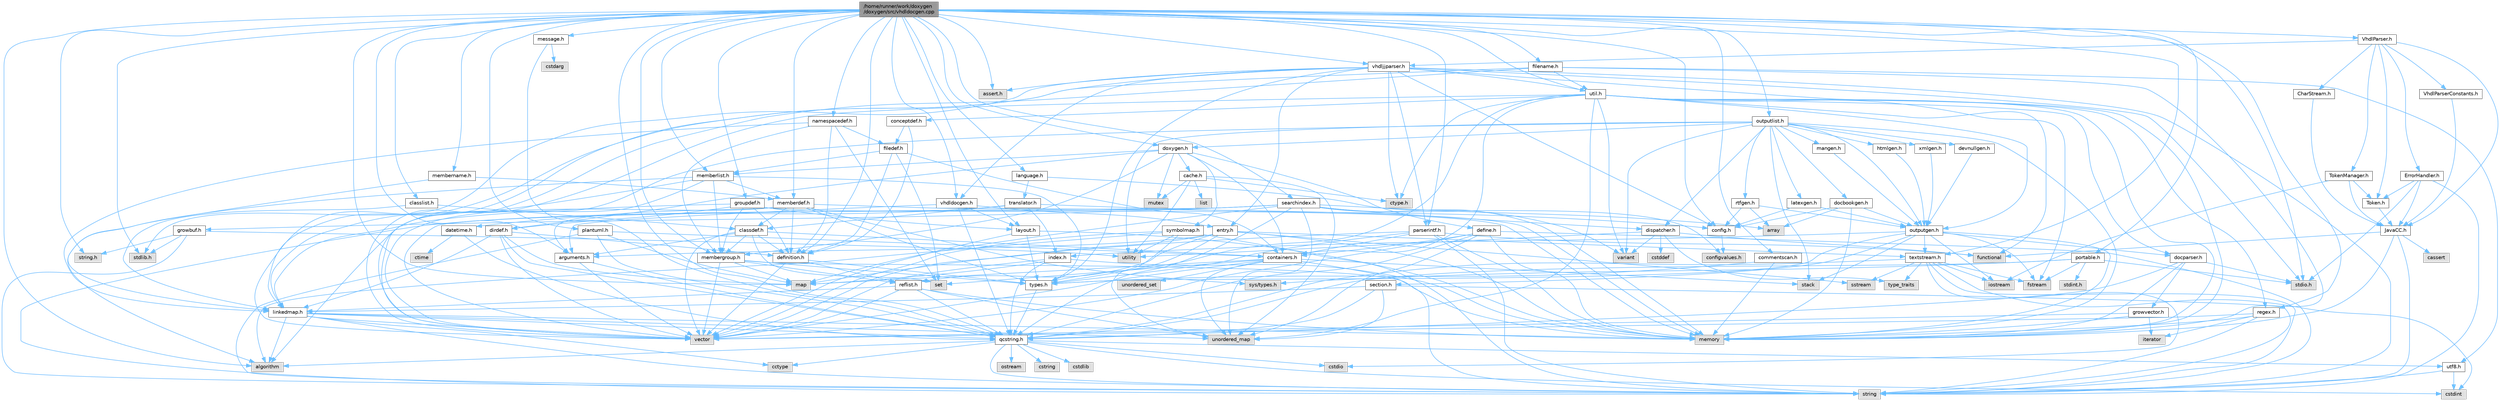 digraph "/home/runner/work/doxygen/doxygen/src/vhdldocgen.cpp"
{
 // INTERACTIVE_SVG=YES
 // LATEX_PDF_SIZE
  bgcolor="transparent";
  edge [fontname=Helvetica,fontsize=10,labelfontname=Helvetica,labelfontsize=10];
  node [fontname=Helvetica,fontsize=10,shape=box,height=0.2,width=0.4];
  Node1 [id="Node000001",label="/home/runner/work/doxygen\l/doxygen/src/vhdldocgen.cpp",height=0.2,width=0.4,color="gray40", fillcolor="grey60", style="filled", fontcolor="black",tooltip=" "];
  Node1 -> Node2 [id="edge1_Node000001_Node000002",color="steelblue1",style="solid",tooltip=" "];
  Node2 [id="Node000002",label="stdio.h",height=0.2,width=0.4,color="grey60", fillcolor="#E0E0E0", style="filled",tooltip=" "];
  Node1 -> Node3 [id="edge2_Node000001_Node000003",color="steelblue1",style="solid",tooltip=" "];
  Node3 [id="Node000003",label="stdlib.h",height=0.2,width=0.4,color="grey60", fillcolor="#E0E0E0", style="filled",tooltip=" "];
  Node1 -> Node4 [id="edge3_Node000001_Node000004",color="steelblue1",style="solid",tooltip=" "];
  Node4 [id="Node000004",label="assert.h",height=0.2,width=0.4,color="grey60", fillcolor="#E0E0E0", style="filled",tooltip=" "];
  Node1 -> Node5 [id="edge4_Node000001_Node000005",color="steelblue1",style="solid",tooltip=" "];
  Node5 [id="Node000005",label="string.h",height=0.2,width=0.4,color="grey60", fillcolor="#E0E0E0", style="filled",tooltip=" "];
  Node1 -> Node6 [id="edge5_Node000001_Node000006",color="steelblue1",style="solid",tooltip=" "];
  Node6 [id="Node000006",label="map",height=0.2,width=0.4,color="grey60", fillcolor="#E0E0E0", style="filled",tooltip=" "];
  Node1 -> Node7 [id="edge6_Node000001_Node000007",color="steelblue1",style="solid",tooltip=" "];
  Node7 [id="Node000007",label="algorithm",height=0.2,width=0.4,color="grey60", fillcolor="#E0E0E0", style="filled",tooltip=" "];
  Node1 -> Node8 [id="edge7_Node000001_Node000008",color="steelblue1",style="solid",tooltip=" "];
  Node8 [id="Node000008",label="qcstring.h",height=0.2,width=0.4,color="grey40", fillcolor="white", style="filled",URL="$d7/d5c/qcstring_8h.html",tooltip=" "];
  Node8 -> Node9 [id="edge8_Node000008_Node000009",color="steelblue1",style="solid",tooltip=" "];
  Node9 [id="Node000009",label="string",height=0.2,width=0.4,color="grey60", fillcolor="#E0E0E0", style="filled",tooltip=" "];
  Node8 -> Node7 [id="edge9_Node000008_Node000007",color="steelblue1",style="solid",tooltip=" "];
  Node8 -> Node10 [id="edge10_Node000008_Node000010",color="steelblue1",style="solid",tooltip=" "];
  Node10 [id="Node000010",label="cctype",height=0.2,width=0.4,color="grey60", fillcolor="#E0E0E0", style="filled",tooltip=" "];
  Node8 -> Node11 [id="edge11_Node000008_Node000011",color="steelblue1",style="solid",tooltip=" "];
  Node11 [id="Node000011",label="cstring",height=0.2,width=0.4,color="grey60", fillcolor="#E0E0E0", style="filled",tooltip=" "];
  Node8 -> Node12 [id="edge12_Node000008_Node000012",color="steelblue1",style="solid",tooltip=" "];
  Node12 [id="Node000012",label="cstdio",height=0.2,width=0.4,color="grey60", fillcolor="#E0E0E0", style="filled",tooltip=" "];
  Node8 -> Node13 [id="edge13_Node000008_Node000013",color="steelblue1",style="solid",tooltip=" "];
  Node13 [id="Node000013",label="cstdlib",height=0.2,width=0.4,color="grey60", fillcolor="#E0E0E0", style="filled",tooltip=" "];
  Node8 -> Node14 [id="edge14_Node000008_Node000014",color="steelblue1",style="solid",tooltip=" "];
  Node14 [id="Node000014",label="cstdint",height=0.2,width=0.4,color="grey60", fillcolor="#E0E0E0", style="filled",tooltip=" "];
  Node8 -> Node15 [id="edge15_Node000008_Node000015",color="steelblue1",style="solid",tooltip=" "];
  Node15 [id="Node000015",label="ostream",height=0.2,width=0.4,color="grey60", fillcolor="#E0E0E0", style="filled",tooltip=" "];
  Node8 -> Node16 [id="edge16_Node000008_Node000016",color="steelblue1",style="solid",tooltip=" "];
  Node16 [id="Node000016",label="utf8.h",height=0.2,width=0.4,color="grey40", fillcolor="white", style="filled",URL="$db/d7c/utf8_8h.html",tooltip="Various UTF8 related helper functions."];
  Node16 -> Node14 [id="edge17_Node000016_Node000014",color="steelblue1",style="solid",tooltip=" "];
  Node16 -> Node9 [id="edge18_Node000016_Node000009",color="steelblue1",style="solid",tooltip=" "];
  Node1 -> Node17 [id="edge19_Node000001_Node000017",color="steelblue1",style="solid",tooltip=" "];
  Node17 [id="Node000017",label="vhdldocgen.h",height=0.2,width=0.4,color="grey40", fillcolor="white", style="filled",URL="$dd/dec/vhdldocgen_8h.html",tooltip=" "];
  Node17 -> Node8 [id="edge20_Node000017_Node000008",color="steelblue1",style="solid",tooltip=" "];
  Node17 -> Node18 [id="edge21_Node000017_Node000018",color="steelblue1",style="solid",tooltip=" "];
  Node18 [id="Node000018",label="layout.h",height=0.2,width=0.4,color="grey40", fillcolor="white", style="filled",URL="$db/d51/layout_8h.html",tooltip=" "];
  Node18 -> Node19 [id="edge22_Node000018_Node000019",color="steelblue1",style="solid",tooltip=" "];
  Node19 [id="Node000019",label="memory",height=0.2,width=0.4,color="grey60", fillcolor="#E0E0E0", style="filled",tooltip=" "];
  Node18 -> Node20 [id="edge23_Node000018_Node000020",color="steelblue1",style="solid",tooltip=" "];
  Node20 [id="Node000020",label="vector",height=0.2,width=0.4,color="grey60", fillcolor="#E0E0E0", style="filled",tooltip=" "];
  Node18 -> Node21 [id="edge24_Node000018_Node000021",color="steelblue1",style="solid",tooltip=" "];
  Node21 [id="Node000021",label="types.h",height=0.2,width=0.4,color="grey40", fillcolor="white", style="filled",URL="$d9/d49/types_8h.html",tooltip="This file contains a number of basic enums and types."];
  Node21 -> Node8 [id="edge25_Node000021_Node000008",color="steelblue1",style="solid",tooltip=" "];
  Node17 -> Node22 [id="edge26_Node000017_Node000022",color="steelblue1",style="solid",tooltip=" "];
  Node22 [id="Node000022",label="arguments.h",height=0.2,width=0.4,color="grey40", fillcolor="white", style="filled",URL="$df/d9b/arguments_8h.html",tooltip=" "];
  Node22 -> Node20 [id="edge27_Node000022_Node000020",color="steelblue1",style="solid",tooltip=" "];
  Node22 -> Node8 [id="edge28_Node000022_Node000008",color="steelblue1",style="solid",tooltip=" "];
  Node17 -> Node23 [id="edge29_Node000017_Node000023",color="steelblue1",style="solid",tooltip=" "];
  Node23 [id="Node000023",label="entry.h",height=0.2,width=0.4,color="grey40", fillcolor="white", style="filled",URL="$d1/dc6/entry_8h.html",tooltip=" "];
  Node23 -> Node20 [id="edge30_Node000023_Node000020",color="steelblue1",style="solid",tooltip=" "];
  Node23 -> Node19 [id="edge31_Node000023_Node000019",color="steelblue1",style="solid",tooltip=" "];
  Node23 -> Node24 [id="edge32_Node000023_Node000024",color="steelblue1",style="solid",tooltip=" "];
  Node24 [id="Node000024",label="sstream",height=0.2,width=0.4,color="grey60", fillcolor="#E0E0E0", style="filled",tooltip=" "];
  Node23 -> Node21 [id="edge33_Node000023_Node000021",color="steelblue1",style="solid",tooltip=" "];
  Node23 -> Node22 [id="edge34_Node000023_Node000022",color="steelblue1",style="solid",tooltip=" "];
  Node23 -> Node25 [id="edge35_Node000023_Node000025",color="steelblue1",style="solid",tooltip=" "];
  Node25 [id="Node000025",label="reflist.h",height=0.2,width=0.4,color="grey40", fillcolor="white", style="filled",URL="$d1/d02/reflist_8h.html",tooltip=" "];
  Node25 -> Node20 [id="edge36_Node000025_Node000020",color="steelblue1",style="solid",tooltip=" "];
  Node25 -> Node26 [id="edge37_Node000025_Node000026",color="steelblue1",style="solid",tooltip=" "];
  Node26 [id="Node000026",label="unordered_map",height=0.2,width=0.4,color="grey60", fillcolor="#E0E0E0", style="filled",tooltip=" "];
  Node25 -> Node19 [id="edge38_Node000025_Node000019",color="steelblue1",style="solid",tooltip=" "];
  Node25 -> Node8 [id="edge39_Node000025_Node000008",color="steelblue1",style="solid",tooltip=" "];
  Node25 -> Node27 [id="edge40_Node000025_Node000027",color="steelblue1",style="solid",tooltip=" "];
  Node27 [id="Node000027",label="linkedmap.h",height=0.2,width=0.4,color="grey40", fillcolor="white", style="filled",URL="$da/de1/linkedmap_8h.html",tooltip=" "];
  Node27 -> Node26 [id="edge41_Node000027_Node000026",color="steelblue1",style="solid",tooltip=" "];
  Node27 -> Node20 [id="edge42_Node000027_Node000020",color="steelblue1",style="solid",tooltip=" "];
  Node27 -> Node19 [id="edge43_Node000027_Node000019",color="steelblue1",style="solid",tooltip=" "];
  Node27 -> Node9 [id="edge44_Node000027_Node000009",color="steelblue1",style="solid",tooltip=" "];
  Node27 -> Node7 [id="edge45_Node000027_Node000007",color="steelblue1",style="solid",tooltip=" "];
  Node27 -> Node10 [id="edge46_Node000027_Node000010",color="steelblue1",style="solid",tooltip=" "];
  Node27 -> Node8 [id="edge47_Node000027_Node000008",color="steelblue1",style="solid",tooltip=" "];
  Node23 -> Node28 [id="edge48_Node000023_Node000028",color="steelblue1",style="solid",tooltip=" "];
  Node28 [id="Node000028",label="textstream.h",height=0.2,width=0.4,color="grey40", fillcolor="white", style="filled",URL="$d4/d7d/textstream_8h.html",tooltip=" "];
  Node28 -> Node9 [id="edge49_Node000028_Node000009",color="steelblue1",style="solid",tooltip=" "];
  Node28 -> Node29 [id="edge50_Node000028_Node000029",color="steelblue1",style="solid",tooltip=" "];
  Node29 [id="Node000029",label="iostream",height=0.2,width=0.4,color="grey60", fillcolor="#E0E0E0", style="filled",tooltip=" "];
  Node28 -> Node24 [id="edge51_Node000028_Node000024",color="steelblue1",style="solid",tooltip=" "];
  Node28 -> Node14 [id="edge52_Node000028_Node000014",color="steelblue1",style="solid",tooltip=" "];
  Node28 -> Node12 [id="edge53_Node000028_Node000012",color="steelblue1",style="solid",tooltip=" "];
  Node28 -> Node30 [id="edge54_Node000028_Node000030",color="steelblue1",style="solid",tooltip=" "];
  Node30 [id="Node000030",label="fstream",height=0.2,width=0.4,color="grey60", fillcolor="#E0E0E0", style="filled",tooltip=" "];
  Node28 -> Node31 [id="edge55_Node000028_Node000031",color="steelblue1",style="solid",tooltip=" "];
  Node31 [id="Node000031",label="type_traits",height=0.2,width=0.4,color="grey60", fillcolor="#E0E0E0", style="filled",tooltip=" "];
  Node28 -> Node8 [id="edge56_Node000028_Node000008",color="steelblue1",style="solid",tooltip=" "];
  Node1 -> Node32 [id="edge57_Node000001_Node000032",color="steelblue1",style="solid",tooltip=" "];
  Node32 [id="Node000032",label="message.h",height=0.2,width=0.4,color="grey40", fillcolor="white", style="filled",URL="$d2/d0d/message_8h.html",tooltip=" "];
  Node32 -> Node33 [id="edge58_Node000032_Node000033",color="steelblue1",style="solid",tooltip=" "];
  Node33 [id="Node000033",label="cstdarg",height=0.2,width=0.4,color="grey60", fillcolor="#E0E0E0", style="filled",tooltip=" "];
  Node32 -> Node8 [id="edge59_Node000032_Node000008",color="steelblue1",style="solid",tooltip=" "];
  Node1 -> Node34 [id="edge60_Node000001_Node000034",color="steelblue1",style="solid",tooltip=" "];
  Node34 [id="Node000034",label="config.h",height=0.2,width=0.4,color="grey40", fillcolor="white", style="filled",URL="$db/d16/config_8h.html",tooltip=" "];
  Node34 -> Node35 [id="edge61_Node000034_Node000035",color="steelblue1",style="solid",tooltip=" "];
  Node35 [id="Node000035",label="configvalues.h",height=0.2,width=0.4,color="grey60", fillcolor="#E0E0E0", style="filled",tooltip=" "];
  Node1 -> Node36 [id="edge62_Node000001_Node000036",color="steelblue1",style="solid",tooltip=" "];
  Node36 [id="Node000036",label="doxygen.h",height=0.2,width=0.4,color="grey40", fillcolor="white", style="filled",URL="$d1/da1/doxygen_8h.html",tooltip=" "];
  Node36 -> Node37 [id="edge63_Node000036_Node000037",color="steelblue1",style="solid",tooltip=" "];
  Node37 [id="Node000037",label="mutex",height=0.2,width=0.4,color="grey60", fillcolor="#E0E0E0", style="filled",tooltip=" "];
  Node36 -> Node38 [id="edge64_Node000036_Node000038",color="steelblue1",style="solid",tooltip=" "];
  Node38 [id="Node000038",label="containers.h",height=0.2,width=0.4,color="grey40", fillcolor="white", style="filled",URL="$d5/d75/containers_8h.html",tooltip=" "];
  Node38 -> Node20 [id="edge65_Node000038_Node000020",color="steelblue1",style="solid",tooltip=" "];
  Node38 -> Node9 [id="edge66_Node000038_Node000009",color="steelblue1",style="solid",tooltip=" "];
  Node38 -> Node39 [id="edge67_Node000038_Node000039",color="steelblue1",style="solid",tooltip=" "];
  Node39 [id="Node000039",label="set",height=0.2,width=0.4,color="grey60", fillcolor="#E0E0E0", style="filled",tooltip=" "];
  Node38 -> Node6 [id="edge68_Node000038_Node000006",color="steelblue1",style="solid",tooltip=" "];
  Node38 -> Node40 [id="edge69_Node000038_Node000040",color="steelblue1",style="solid",tooltip=" "];
  Node40 [id="Node000040",label="unordered_set",height=0.2,width=0.4,color="grey60", fillcolor="#E0E0E0", style="filled",tooltip=" "];
  Node38 -> Node26 [id="edge70_Node000038_Node000026",color="steelblue1",style="solid",tooltip=" "];
  Node38 -> Node41 [id="edge71_Node000038_Node000041",color="steelblue1",style="solid",tooltip=" "];
  Node41 [id="Node000041",label="stack",height=0.2,width=0.4,color="grey60", fillcolor="#E0E0E0", style="filled",tooltip=" "];
  Node36 -> Node42 [id="edge72_Node000036_Node000042",color="steelblue1",style="solid",tooltip=" "];
  Node42 [id="Node000042",label="membergroup.h",height=0.2,width=0.4,color="grey40", fillcolor="white", style="filled",URL="$d9/d11/membergroup_8h.html",tooltip=" "];
  Node42 -> Node20 [id="edge73_Node000042_Node000020",color="steelblue1",style="solid",tooltip=" "];
  Node42 -> Node6 [id="edge74_Node000042_Node000006",color="steelblue1",style="solid",tooltip=" "];
  Node42 -> Node19 [id="edge75_Node000042_Node000019",color="steelblue1",style="solid",tooltip=" "];
  Node42 -> Node21 [id="edge76_Node000042_Node000021",color="steelblue1",style="solid",tooltip=" "];
  Node42 -> Node25 [id="edge77_Node000042_Node000025",color="steelblue1",style="solid",tooltip=" "];
  Node36 -> Node43 [id="edge78_Node000036_Node000043",color="steelblue1",style="solid",tooltip=" "];
  Node43 [id="Node000043",label="dirdef.h",height=0.2,width=0.4,color="grey40", fillcolor="white", style="filled",URL="$d6/d15/dirdef_8h.html",tooltip=" "];
  Node43 -> Node20 [id="edge79_Node000043_Node000020",color="steelblue1",style="solid",tooltip=" "];
  Node43 -> Node6 [id="edge80_Node000043_Node000006",color="steelblue1",style="solid",tooltip=" "];
  Node43 -> Node8 [id="edge81_Node000043_Node000008",color="steelblue1",style="solid",tooltip=" "];
  Node43 -> Node27 [id="edge82_Node000043_Node000027",color="steelblue1",style="solid",tooltip=" "];
  Node43 -> Node44 [id="edge83_Node000043_Node000044",color="steelblue1",style="solid",tooltip=" "];
  Node44 [id="Node000044",label="definition.h",height=0.2,width=0.4,color="grey40", fillcolor="white", style="filled",URL="$df/da1/definition_8h.html",tooltip=" "];
  Node44 -> Node20 [id="edge84_Node000044_Node000020",color="steelblue1",style="solid",tooltip=" "];
  Node44 -> Node21 [id="edge85_Node000044_Node000021",color="steelblue1",style="solid",tooltip=" "];
  Node44 -> Node25 [id="edge86_Node000044_Node000025",color="steelblue1",style="solid",tooltip=" "];
  Node36 -> Node45 [id="edge87_Node000036_Node000045",color="steelblue1",style="solid",tooltip=" "];
  Node45 [id="Node000045",label="memberlist.h",height=0.2,width=0.4,color="grey40", fillcolor="white", style="filled",URL="$dd/d78/memberlist_8h.html",tooltip=" "];
  Node45 -> Node20 [id="edge88_Node000045_Node000020",color="steelblue1",style="solid",tooltip=" "];
  Node45 -> Node7 [id="edge89_Node000045_Node000007",color="steelblue1",style="solid",tooltip=" "];
  Node45 -> Node46 [id="edge90_Node000045_Node000046",color="steelblue1",style="solid",tooltip=" "];
  Node46 [id="Node000046",label="memberdef.h",height=0.2,width=0.4,color="grey40", fillcolor="white", style="filled",URL="$d4/d46/memberdef_8h.html",tooltip=" "];
  Node46 -> Node20 [id="edge91_Node000046_Node000020",color="steelblue1",style="solid",tooltip=" "];
  Node46 -> Node19 [id="edge92_Node000046_Node000019",color="steelblue1",style="solid",tooltip=" "];
  Node46 -> Node47 [id="edge93_Node000046_Node000047",color="steelblue1",style="solid",tooltip=" "];
  Node47 [id="Node000047",label="sys/types.h",height=0.2,width=0.4,color="grey60", fillcolor="#E0E0E0", style="filled",tooltip=" "];
  Node46 -> Node21 [id="edge94_Node000046_Node000021",color="steelblue1",style="solid",tooltip=" "];
  Node46 -> Node44 [id="edge95_Node000046_Node000044",color="steelblue1",style="solid",tooltip=" "];
  Node46 -> Node22 [id="edge96_Node000046_Node000022",color="steelblue1",style="solid",tooltip=" "];
  Node46 -> Node48 [id="edge97_Node000046_Node000048",color="steelblue1",style="solid",tooltip=" "];
  Node48 [id="Node000048",label="classdef.h",height=0.2,width=0.4,color="grey40", fillcolor="white", style="filled",URL="$d1/da6/classdef_8h.html",tooltip=" "];
  Node48 -> Node20 [id="edge98_Node000048_Node000020",color="steelblue1",style="solid",tooltip=" "];
  Node48 -> Node39 [id="edge99_Node000048_Node000039",color="steelblue1",style="solid",tooltip=" "];
  Node48 -> Node38 [id="edge100_Node000048_Node000038",color="steelblue1",style="solid",tooltip=" "];
  Node48 -> Node44 [id="edge101_Node000048_Node000044",color="steelblue1",style="solid",tooltip=" "];
  Node48 -> Node22 [id="edge102_Node000048_Node000022",color="steelblue1",style="solid",tooltip=" "];
  Node48 -> Node42 [id="edge103_Node000048_Node000042",color="steelblue1",style="solid",tooltip=" "];
  Node45 -> Node27 [id="edge104_Node000045_Node000027",color="steelblue1",style="solid",tooltip=" "];
  Node45 -> Node21 [id="edge105_Node000045_Node000021",color="steelblue1",style="solid",tooltip=" "];
  Node45 -> Node42 [id="edge106_Node000045_Node000042",color="steelblue1",style="solid",tooltip=" "];
  Node36 -> Node49 [id="edge107_Node000036_Node000049",color="steelblue1",style="solid",tooltip=" "];
  Node49 [id="Node000049",label="define.h",height=0.2,width=0.4,color="grey40", fillcolor="white", style="filled",URL="$df/d67/define_8h.html",tooltip=" "];
  Node49 -> Node20 [id="edge108_Node000049_Node000020",color="steelblue1",style="solid",tooltip=" "];
  Node49 -> Node19 [id="edge109_Node000049_Node000019",color="steelblue1",style="solid",tooltip=" "];
  Node49 -> Node9 [id="edge110_Node000049_Node000009",color="steelblue1",style="solid",tooltip=" "];
  Node49 -> Node26 [id="edge111_Node000049_Node000026",color="steelblue1",style="solid",tooltip=" "];
  Node49 -> Node8 [id="edge112_Node000049_Node000008",color="steelblue1",style="solid",tooltip=" "];
  Node49 -> Node38 [id="edge113_Node000049_Node000038",color="steelblue1",style="solid",tooltip=" "];
  Node36 -> Node50 [id="edge114_Node000036_Node000050",color="steelblue1",style="solid",tooltip=" "];
  Node50 [id="Node000050",label="cache.h",height=0.2,width=0.4,color="grey40", fillcolor="white", style="filled",URL="$d3/d26/cache_8h.html",tooltip=" "];
  Node50 -> Node51 [id="edge115_Node000050_Node000051",color="steelblue1",style="solid",tooltip=" "];
  Node51 [id="Node000051",label="list",height=0.2,width=0.4,color="grey60", fillcolor="#E0E0E0", style="filled",tooltip=" "];
  Node50 -> Node26 [id="edge116_Node000050_Node000026",color="steelblue1",style="solid",tooltip=" "];
  Node50 -> Node37 [id="edge117_Node000050_Node000037",color="steelblue1",style="solid",tooltip=" "];
  Node50 -> Node52 [id="edge118_Node000050_Node000052",color="steelblue1",style="solid",tooltip=" "];
  Node52 [id="Node000052",label="utility",height=0.2,width=0.4,color="grey60", fillcolor="#E0E0E0", style="filled",tooltip=" "];
  Node50 -> Node53 [id="edge119_Node000050_Node000053",color="steelblue1",style="solid",tooltip=" "];
  Node53 [id="Node000053",label="ctype.h",height=0.2,width=0.4,color="grey60", fillcolor="#E0E0E0", style="filled",tooltip=" "];
  Node36 -> Node54 [id="edge120_Node000036_Node000054",color="steelblue1",style="solid",tooltip=" "];
  Node54 [id="Node000054",label="symbolmap.h",height=0.2,width=0.4,color="grey40", fillcolor="white", style="filled",URL="$d7/ddd/symbolmap_8h.html",tooltip=" "];
  Node54 -> Node7 [id="edge121_Node000054_Node000007",color="steelblue1",style="solid",tooltip=" "];
  Node54 -> Node26 [id="edge122_Node000054_Node000026",color="steelblue1",style="solid",tooltip=" "];
  Node54 -> Node20 [id="edge123_Node000054_Node000020",color="steelblue1",style="solid",tooltip=" "];
  Node54 -> Node9 [id="edge124_Node000054_Node000009",color="steelblue1",style="solid",tooltip=" "];
  Node54 -> Node52 [id="edge125_Node000054_Node000052",color="steelblue1",style="solid",tooltip=" "];
  Node1 -> Node55 [id="edge126_Node000001_Node000055",color="steelblue1",style="solid",tooltip=" "];
  Node55 [id="Node000055",label="util.h",height=0.2,width=0.4,color="grey40", fillcolor="white", style="filled",URL="$d8/d3c/util_8h.html",tooltip="A bunch of utility functions."];
  Node55 -> Node19 [id="edge127_Node000055_Node000019",color="steelblue1",style="solid",tooltip=" "];
  Node55 -> Node26 [id="edge128_Node000055_Node000026",color="steelblue1",style="solid",tooltip=" "];
  Node55 -> Node7 [id="edge129_Node000055_Node000007",color="steelblue1",style="solid",tooltip=" "];
  Node55 -> Node56 [id="edge130_Node000055_Node000056",color="steelblue1",style="solid",tooltip=" "];
  Node56 [id="Node000056",label="functional",height=0.2,width=0.4,color="grey60", fillcolor="#E0E0E0", style="filled",tooltip=" "];
  Node55 -> Node30 [id="edge131_Node000055_Node000030",color="steelblue1",style="solid",tooltip=" "];
  Node55 -> Node57 [id="edge132_Node000055_Node000057",color="steelblue1",style="solid",tooltip=" "];
  Node57 [id="Node000057",label="variant",height=0.2,width=0.4,color="grey60", fillcolor="#E0E0E0", style="filled",tooltip=" "];
  Node55 -> Node53 [id="edge133_Node000055_Node000053",color="steelblue1",style="solid",tooltip=" "];
  Node55 -> Node21 [id="edge134_Node000055_Node000021",color="steelblue1",style="solid",tooltip=" "];
  Node55 -> Node58 [id="edge135_Node000055_Node000058",color="steelblue1",style="solid",tooltip=" "];
  Node58 [id="Node000058",label="docparser.h",height=0.2,width=0.4,color="grey40", fillcolor="white", style="filled",URL="$de/d9c/docparser_8h.html",tooltip=" "];
  Node58 -> Node2 [id="edge136_Node000058_Node000002",color="steelblue1",style="solid",tooltip=" "];
  Node58 -> Node19 [id="edge137_Node000058_Node000019",color="steelblue1",style="solid",tooltip=" "];
  Node58 -> Node8 [id="edge138_Node000058_Node000008",color="steelblue1",style="solid",tooltip=" "];
  Node58 -> Node59 [id="edge139_Node000058_Node000059",color="steelblue1",style="solid",tooltip=" "];
  Node59 [id="Node000059",label="growvector.h",height=0.2,width=0.4,color="grey40", fillcolor="white", style="filled",URL="$d7/d50/growvector_8h.html",tooltip=" "];
  Node59 -> Node20 [id="edge140_Node000059_Node000020",color="steelblue1",style="solid",tooltip=" "];
  Node59 -> Node19 [id="edge141_Node000059_Node000019",color="steelblue1",style="solid",tooltip=" "];
  Node59 -> Node60 [id="edge142_Node000059_Node000060",color="steelblue1",style="solid",tooltip=" "];
  Node60 [id="Node000060",label="iterator",height=0.2,width=0.4,color="grey60", fillcolor="#E0E0E0", style="filled",tooltip=" "];
  Node55 -> Node38 [id="edge143_Node000055_Node000038",color="steelblue1",style="solid",tooltip=" "];
  Node55 -> Node61 [id="edge144_Node000055_Node000061",color="steelblue1",style="solid",tooltip=" "];
  Node61 [id="Node000061",label="outputgen.h",height=0.2,width=0.4,color="grey40", fillcolor="white", style="filled",URL="$df/d06/outputgen_8h.html",tooltip=" "];
  Node61 -> Node19 [id="edge145_Node000061_Node000019",color="steelblue1",style="solid",tooltip=" "];
  Node61 -> Node41 [id="edge146_Node000061_Node000041",color="steelblue1",style="solid",tooltip=" "];
  Node61 -> Node29 [id="edge147_Node000061_Node000029",color="steelblue1",style="solid",tooltip=" "];
  Node61 -> Node30 [id="edge148_Node000061_Node000030",color="steelblue1",style="solid",tooltip=" "];
  Node61 -> Node21 [id="edge149_Node000061_Node000021",color="steelblue1",style="solid",tooltip=" "];
  Node61 -> Node62 [id="edge150_Node000061_Node000062",color="steelblue1",style="solid",tooltip=" "];
  Node62 [id="Node000062",label="index.h",height=0.2,width=0.4,color="grey40", fillcolor="white", style="filled",URL="$d1/db5/index_8h.html",tooltip=" "];
  Node62 -> Node19 [id="edge151_Node000062_Node000019",color="steelblue1",style="solid",tooltip=" "];
  Node62 -> Node20 [id="edge152_Node000062_Node000020",color="steelblue1",style="solid",tooltip=" "];
  Node62 -> Node6 [id="edge153_Node000062_Node000006",color="steelblue1",style="solid",tooltip=" "];
  Node62 -> Node8 [id="edge154_Node000062_Node000008",color="steelblue1",style="solid",tooltip=" "];
  Node61 -> Node63 [id="edge155_Node000061_Node000063",color="steelblue1",style="solid",tooltip=" "];
  Node63 [id="Node000063",label="section.h",height=0.2,width=0.4,color="grey40", fillcolor="white", style="filled",URL="$d1/d2a/section_8h.html",tooltip=" "];
  Node63 -> Node9 [id="edge156_Node000063_Node000009",color="steelblue1",style="solid",tooltip=" "];
  Node63 -> Node26 [id="edge157_Node000063_Node000026",color="steelblue1",style="solid",tooltip=" "];
  Node63 -> Node8 [id="edge158_Node000063_Node000008",color="steelblue1",style="solid",tooltip=" "];
  Node63 -> Node27 [id="edge159_Node000063_Node000027",color="steelblue1",style="solid",tooltip=" "];
  Node61 -> Node28 [id="edge160_Node000061_Node000028",color="steelblue1",style="solid",tooltip=" "];
  Node61 -> Node58 [id="edge161_Node000061_Node000058",color="steelblue1",style="solid",tooltip=" "];
  Node55 -> Node64 [id="edge162_Node000055_Node000064",color="steelblue1",style="solid",tooltip=" "];
  Node64 [id="Node000064",label="regex.h",height=0.2,width=0.4,color="grey40", fillcolor="white", style="filled",URL="$d1/d21/regex_8h.html",tooltip=" "];
  Node64 -> Node19 [id="edge163_Node000064_Node000019",color="steelblue1",style="solid",tooltip=" "];
  Node64 -> Node9 [id="edge164_Node000064_Node000009",color="steelblue1",style="solid",tooltip=" "];
  Node64 -> Node20 [id="edge165_Node000064_Node000020",color="steelblue1",style="solid",tooltip=" "];
  Node64 -> Node60 [id="edge166_Node000064_Node000060",color="steelblue1",style="solid",tooltip=" "];
  Node55 -> Node65 [id="edge167_Node000055_Node000065",color="steelblue1",style="solid",tooltip=" "];
  Node65 [id="Node000065",label="conceptdef.h",height=0.2,width=0.4,color="grey40", fillcolor="white", style="filled",URL="$da/df1/conceptdef_8h.html",tooltip=" "];
  Node65 -> Node44 [id="edge168_Node000065_Node000044",color="steelblue1",style="solid",tooltip=" "];
  Node65 -> Node66 [id="edge169_Node000065_Node000066",color="steelblue1",style="solid",tooltip=" "];
  Node66 [id="Node000066",label="filedef.h",height=0.2,width=0.4,color="grey40", fillcolor="white", style="filled",URL="$d4/d3a/filedef_8h.html",tooltip=" "];
  Node66 -> Node39 [id="edge170_Node000066_Node000039",color="steelblue1",style="solid",tooltip=" "];
  Node66 -> Node44 [id="edge171_Node000066_Node000044",color="steelblue1",style="solid",tooltip=" "];
  Node66 -> Node45 [id="edge172_Node000066_Node000045",color="steelblue1",style="solid",tooltip=" "];
  Node66 -> Node38 [id="edge173_Node000066_Node000038",color="steelblue1",style="solid",tooltip=" "];
  Node1 -> Node67 [id="edge174_Node000001_Node000067",color="steelblue1",style="solid",tooltip=" "];
  Node67 [id="Node000067",label="language.h",height=0.2,width=0.4,color="grey40", fillcolor="white", style="filled",URL="$d8/dce/language_8h.html",tooltip=" "];
  Node67 -> Node68 [id="edge175_Node000067_Node000068",color="steelblue1",style="solid",tooltip=" "];
  Node68 [id="Node000068",label="translator.h",height=0.2,width=0.4,color="grey40", fillcolor="white", style="filled",URL="$d9/df1/translator_8h.html",tooltip=" "];
  Node68 -> Node48 [id="edge176_Node000068_Node000048",color="steelblue1",style="solid",tooltip=" "];
  Node68 -> Node34 [id="edge177_Node000068_Node000034",color="steelblue1",style="solid",tooltip=" "];
  Node68 -> Node69 [id="edge178_Node000068_Node000069",color="steelblue1",style="solid",tooltip=" "];
  Node69 [id="Node000069",label="datetime.h",height=0.2,width=0.4,color="grey40", fillcolor="white", style="filled",URL="$de/d1b/datetime_8h.html",tooltip=" "];
  Node69 -> Node70 [id="edge179_Node000069_Node000070",color="steelblue1",style="solid",tooltip=" "];
  Node70 [id="Node000070",label="ctime",height=0.2,width=0.4,color="grey60", fillcolor="#E0E0E0", style="filled",tooltip=" "];
  Node69 -> Node8 [id="edge180_Node000069_Node000008",color="steelblue1",style="solid",tooltip=" "];
  Node68 -> Node62 [id="edge181_Node000068_Node000062",color="steelblue1",style="solid",tooltip=" "];
  Node67 -> Node35 [id="edge182_Node000067_Node000035",color="steelblue1",style="solid",tooltip=" "];
  Node1 -> Node71 [id="edge183_Node000001_Node000071",color="steelblue1",style="solid",tooltip=" "];
  Node71 [id="Node000071",label="commentscan.h",height=0.2,width=0.4,color="grey40", fillcolor="white", style="filled",URL="$db/d0d/commentscan_8h.html",tooltip="Interface for the comment block scanner."];
  Node71 -> Node19 [id="edge184_Node000071_Node000019",color="steelblue1",style="solid",tooltip=" "];
  Node71 -> Node21 [id="edge185_Node000071_Node000021",color="steelblue1",style="solid",tooltip=" "];
  Node1 -> Node44 [id="edge186_Node000001_Node000044",color="steelblue1",style="solid",tooltip=" "];
  Node1 -> Node72 [id="edge187_Node000001_Node000072",color="steelblue1",style="solid",tooltip=" "];
  Node72 [id="Node000072",label="searchindex.h",height=0.2,width=0.4,color="grey40", fillcolor="white", style="filled",URL="$de/d07/searchindex_8h.html",tooltip="Web server based search engine."];
  Node72 -> Node19 [id="edge188_Node000072_Node000019",color="steelblue1",style="solid",tooltip=" "];
  Node72 -> Node20 [id="edge189_Node000072_Node000020",color="steelblue1",style="solid",tooltip=" "];
  Node72 -> Node6 [id="edge190_Node000072_Node000006",color="steelblue1",style="solid",tooltip=" "];
  Node72 -> Node26 [id="edge191_Node000072_Node000026",color="steelblue1",style="solid",tooltip=" "];
  Node72 -> Node9 [id="edge192_Node000072_Node000009",color="steelblue1",style="solid",tooltip=" "];
  Node72 -> Node73 [id="edge193_Node000072_Node000073",color="steelblue1",style="solid",tooltip=" "];
  Node73 [id="Node000073",label="array",height=0.2,width=0.4,color="grey60", fillcolor="#E0E0E0", style="filled",tooltip=" "];
  Node72 -> Node57 [id="edge194_Node000072_Node000057",color="steelblue1",style="solid",tooltip=" "];
  Node72 -> Node8 [id="edge195_Node000072_Node000008",color="steelblue1",style="solid",tooltip=" "];
  Node72 -> Node74 [id="edge196_Node000072_Node000074",color="steelblue1",style="solid",tooltip=" "];
  Node74 [id="Node000074",label="growbuf.h",height=0.2,width=0.4,color="grey40", fillcolor="white", style="filled",URL="$dd/d72/growbuf_8h.html",tooltip=" "];
  Node74 -> Node52 [id="edge197_Node000074_Node000052",color="steelblue1",style="solid",tooltip=" "];
  Node74 -> Node3 [id="edge198_Node000074_Node000003",color="steelblue1",style="solid",tooltip=" "];
  Node74 -> Node5 [id="edge199_Node000074_Node000005",color="steelblue1",style="solid",tooltip=" "];
  Node74 -> Node9 [id="edge200_Node000074_Node000009",color="steelblue1",style="solid",tooltip=" "];
  Node72 -> Node75 [id="edge201_Node000072_Node000075",color="steelblue1",style="solid",tooltip=" "];
  Node75 [id="Node000075",label="dispatcher.h",height=0.2,width=0.4,color="grey40", fillcolor="white", style="filled",URL="$da/d73/dispatcher_8h.html",tooltip=" "];
  Node75 -> Node76 [id="edge202_Node000075_Node000076",color="steelblue1",style="solid",tooltip=" "];
  Node76 [id="Node000076",label="cstddef",height=0.2,width=0.4,color="grey60", fillcolor="#E0E0E0", style="filled",tooltip=" "];
  Node75 -> Node52 [id="edge203_Node000075_Node000052",color="steelblue1",style="solid",tooltip=" "];
  Node75 -> Node56 [id="edge204_Node000075_Node000056",color="steelblue1",style="solid",tooltip=" "];
  Node75 -> Node57 [id="edge205_Node000075_Node000057",color="steelblue1",style="solid",tooltip=" "];
  Node75 -> Node31 [id="edge206_Node000075_Node000031",color="steelblue1",style="solid",tooltip=" "];
  Node1 -> Node77 [id="edge207_Node000001_Node000077",color="steelblue1",style="solid",tooltip=" "];
  Node77 [id="Node000077",label="outputlist.h",height=0.2,width=0.4,color="grey40", fillcolor="white", style="filled",URL="$d2/db9/outputlist_8h.html",tooltip=" "];
  Node77 -> Node52 [id="edge208_Node000077_Node000052",color="steelblue1",style="solid",tooltip=" "];
  Node77 -> Node20 [id="edge209_Node000077_Node000020",color="steelblue1",style="solid",tooltip=" "];
  Node77 -> Node19 [id="edge210_Node000077_Node000019",color="steelblue1",style="solid",tooltip=" "];
  Node77 -> Node57 [id="edge211_Node000077_Node000057",color="steelblue1",style="solid",tooltip=" "];
  Node77 -> Node41 [id="edge212_Node000077_Node000041",color="steelblue1",style="solid",tooltip=" "];
  Node77 -> Node61 [id="edge213_Node000077_Node000061",color="steelblue1",style="solid",tooltip=" "];
  Node77 -> Node36 [id="edge214_Node000077_Node000036",color="steelblue1",style="solid",tooltip=" "];
  Node77 -> Node75 [id="edge215_Node000077_Node000075",color="steelblue1",style="solid",tooltip=" "];
  Node77 -> Node78 [id="edge216_Node000077_Node000078",color="steelblue1",style="solid",tooltip=" "];
  Node78 [id="Node000078",label="htmlgen.h",height=0.2,width=0.4,color="grey40", fillcolor="white", style="filled",URL="$d8/d56/htmlgen_8h.html",tooltip=" "];
  Node78 -> Node61 [id="edge217_Node000078_Node000061",color="steelblue1",style="solid",tooltip=" "];
  Node77 -> Node79 [id="edge218_Node000077_Node000079",color="steelblue1",style="solid",tooltip=" "];
  Node79 [id="Node000079",label="latexgen.h",height=0.2,width=0.4,color="grey40", fillcolor="white", style="filled",URL="$d6/d9c/latexgen_8h.html",tooltip=" "];
  Node79 -> Node34 [id="edge219_Node000079_Node000034",color="steelblue1",style="solid",tooltip=" "];
  Node79 -> Node61 [id="edge220_Node000079_Node000061",color="steelblue1",style="solid",tooltip=" "];
  Node77 -> Node80 [id="edge221_Node000077_Node000080",color="steelblue1",style="solid",tooltip=" "];
  Node80 [id="Node000080",label="rtfgen.h",height=0.2,width=0.4,color="grey40", fillcolor="white", style="filled",URL="$d4/daa/rtfgen_8h.html",tooltip=" "];
  Node80 -> Node73 [id="edge222_Node000080_Node000073",color="steelblue1",style="solid",tooltip=" "];
  Node80 -> Node34 [id="edge223_Node000080_Node000034",color="steelblue1",style="solid",tooltip=" "];
  Node80 -> Node61 [id="edge224_Node000080_Node000061",color="steelblue1",style="solid",tooltip=" "];
  Node77 -> Node81 [id="edge225_Node000077_Node000081",color="steelblue1",style="solid",tooltip=" "];
  Node81 [id="Node000081",label="mangen.h",height=0.2,width=0.4,color="grey40", fillcolor="white", style="filled",URL="$da/dc0/mangen_8h.html",tooltip=" "];
  Node81 -> Node61 [id="edge226_Node000081_Node000061",color="steelblue1",style="solid",tooltip=" "];
  Node77 -> Node82 [id="edge227_Node000077_Node000082",color="steelblue1",style="solid",tooltip=" "];
  Node82 [id="Node000082",label="docbookgen.h",height=0.2,width=0.4,color="grey40", fillcolor="white", style="filled",URL="$de/dea/docbookgen_8h.html",tooltip=" "];
  Node82 -> Node19 [id="edge228_Node000082_Node000019",color="steelblue1",style="solid",tooltip=" "];
  Node82 -> Node73 [id="edge229_Node000082_Node000073",color="steelblue1",style="solid",tooltip=" "];
  Node82 -> Node34 [id="edge230_Node000082_Node000034",color="steelblue1",style="solid",tooltip=" "];
  Node82 -> Node61 [id="edge231_Node000082_Node000061",color="steelblue1",style="solid",tooltip=" "];
  Node77 -> Node83 [id="edge232_Node000077_Node000083",color="steelblue1",style="solid",tooltip=" "];
  Node83 [id="Node000083",label="xmlgen.h",height=0.2,width=0.4,color="grey40", fillcolor="white", style="filled",URL="$d9/d67/xmlgen_8h.html",tooltip=" "];
  Node83 -> Node61 [id="edge233_Node000083_Node000061",color="steelblue1",style="solid",tooltip=" "];
  Node77 -> Node84 [id="edge234_Node000077_Node000084",color="steelblue1",style="solid",tooltip=" "];
  Node84 [id="Node000084",label="devnullgen.h",height=0.2,width=0.4,color="grey40", fillcolor="white", style="filled",URL="$d8/de5/devnullgen_8h.html",tooltip=" "];
  Node84 -> Node61 [id="edge235_Node000084_Node000061",color="steelblue1",style="solid",tooltip=" "];
  Node1 -> Node85 [id="edge236_Node000001_Node000085",color="steelblue1",style="solid",tooltip=" "];
  Node85 [id="Node000085",label="parserintf.h",height=0.2,width=0.4,color="grey40", fillcolor="white", style="filled",URL="$da/d55/parserintf_8h.html",tooltip=" "];
  Node85 -> Node56 [id="edge237_Node000085_Node000056",color="steelblue1",style="solid",tooltip=" "];
  Node85 -> Node19 [id="edge238_Node000085_Node000019",color="steelblue1",style="solid",tooltip=" "];
  Node85 -> Node6 [id="edge239_Node000085_Node000006",color="steelblue1",style="solid",tooltip=" "];
  Node85 -> Node9 [id="edge240_Node000085_Node000009",color="steelblue1",style="solid",tooltip=" "];
  Node85 -> Node21 [id="edge241_Node000085_Node000021",color="steelblue1",style="solid",tooltip=" "];
  Node85 -> Node38 [id="edge242_Node000085_Node000038",color="steelblue1",style="solid",tooltip=" "];
  Node1 -> Node18 [id="edge243_Node000001_Node000018",color="steelblue1",style="solid",tooltip=" "];
  Node1 -> Node22 [id="edge244_Node000001_Node000022",color="steelblue1",style="solid",tooltip=" "];
  Node1 -> Node86 [id="edge245_Node000001_Node000086",color="steelblue1",style="solid",tooltip=" "];
  Node86 [id="Node000086",label="portable.h",height=0.2,width=0.4,color="grey40", fillcolor="white", style="filled",URL="$d2/de2/portable_8h.html",tooltip="Portable versions of functions that are platform dependent."];
  Node86 -> Node2 [id="edge246_Node000086_Node000002",color="steelblue1",style="solid",tooltip=" "];
  Node86 -> Node47 [id="edge247_Node000086_Node000047",color="steelblue1",style="solid",tooltip=" "];
  Node86 -> Node87 [id="edge248_Node000086_Node000087",color="steelblue1",style="solid",tooltip=" "];
  Node87 [id="Node000087",label="stdint.h",height=0.2,width=0.4,color="grey60", fillcolor="#E0E0E0", style="filled",tooltip=" "];
  Node86 -> Node30 [id="edge249_Node000086_Node000030",color="steelblue1",style="solid",tooltip=" "];
  Node86 -> Node8 [id="edge250_Node000086_Node000008",color="steelblue1",style="solid",tooltip=" "];
  Node1 -> Node45 [id="edge251_Node000001_Node000045",color="steelblue1",style="solid",tooltip=" "];
  Node1 -> Node46 [id="edge252_Node000001_Node000046",color="steelblue1",style="solid",tooltip=" "];
  Node1 -> Node88 [id="edge253_Node000001_Node000088",color="steelblue1",style="solid",tooltip=" "];
  Node88 [id="Node000088",label="groupdef.h",height=0.2,width=0.4,color="grey40", fillcolor="white", style="filled",URL="$d1/de6/groupdef_8h.html",tooltip=" "];
  Node88 -> Node19 [id="edge254_Node000088_Node000019",color="steelblue1",style="solid",tooltip=" "];
  Node88 -> Node44 [id="edge255_Node000088_Node000044",color="steelblue1",style="solid",tooltip=" "];
  Node88 -> Node43 [id="edge256_Node000088_Node000043",color="steelblue1",style="solid",tooltip=" "];
  Node88 -> Node18 [id="edge257_Node000088_Node000018",color="steelblue1",style="solid",tooltip=" "];
  Node88 -> Node42 [id="edge258_Node000088_Node000042",color="steelblue1",style="solid",tooltip=" "];
  Node88 -> Node27 [id="edge259_Node000088_Node000027",color="steelblue1",style="solid",tooltip=" "];
  Node1 -> Node89 [id="edge260_Node000001_Node000089",color="steelblue1",style="solid",tooltip=" "];
  Node89 [id="Node000089",label="classlist.h",height=0.2,width=0.4,color="grey40", fillcolor="white", style="filled",URL="$d2/df8/classlist_8h.html",tooltip=" "];
  Node89 -> Node27 [id="edge261_Node000089_Node000027",color="steelblue1",style="solid",tooltip=" "];
  Node89 -> Node48 [id="edge262_Node000089_Node000048",color="steelblue1",style="solid",tooltip=" "];
  Node1 -> Node90 [id="edge263_Node000001_Node000090",color="steelblue1",style="solid",tooltip=" "];
  Node90 [id="Node000090",label="namespacedef.h",height=0.2,width=0.4,color="grey40", fillcolor="white", style="filled",URL="$d7/d97/namespacedef_8h.html",tooltip=" "];
  Node90 -> Node39 [id="edge264_Node000090_Node000039",color="steelblue1",style="solid",tooltip=" "];
  Node90 -> Node44 [id="edge265_Node000090_Node000044",color="steelblue1",style="solid",tooltip=" "];
  Node90 -> Node66 [id="edge266_Node000090_Node000066",color="steelblue1",style="solid",tooltip=" "];
  Node90 -> Node27 [id="edge267_Node000090_Node000027",color="steelblue1",style="solid",tooltip=" "];
  Node90 -> Node42 [id="edge268_Node000090_Node000042",color="steelblue1",style="solid",tooltip=" "];
  Node1 -> Node91 [id="edge269_Node000001_Node000091",color="steelblue1",style="solid",tooltip=" "];
  Node91 [id="Node000091",label="filename.h",height=0.2,width=0.4,color="grey40", fillcolor="white", style="filled",URL="$dc/dd6/filename_8h.html",tooltip=" "];
  Node91 -> Node19 [id="edge270_Node000091_Node000019",color="steelblue1",style="solid",tooltip=" "];
  Node91 -> Node20 [id="edge271_Node000091_Node000020",color="steelblue1",style="solid",tooltip=" "];
  Node91 -> Node27 [id="edge272_Node000091_Node000027",color="steelblue1",style="solid",tooltip=" "];
  Node91 -> Node16 [id="edge273_Node000091_Node000016",color="steelblue1",style="solid",tooltip=" "];
  Node91 -> Node55 [id="edge274_Node000091_Node000055",color="steelblue1",style="solid",tooltip=" "];
  Node1 -> Node42 [id="edge275_Node000001_Node000042",color="steelblue1",style="solid",tooltip=" "];
  Node1 -> Node92 [id="edge276_Node000001_Node000092",color="steelblue1",style="solid",tooltip=" "];
  Node92 [id="Node000092",label="membername.h",height=0.2,width=0.4,color="grey40", fillcolor="white", style="filled",URL="$d7/dfc/membername_8h.html",tooltip=" "];
  Node92 -> Node46 [id="edge277_Node000092_Node000046",color="steelblue1",style="solid",tooltip=" "];
  Node92 -> Node27 [id="edge278_Node000092_Node000027",color="steelblue1",style="solid",tooltip=" "];
  Node1 -> Node93 [id="edge279_Node000001_Node000093",color="steelblue1",style="solid",tooltip=" "];
  Node93 [id="Node000093",label="plantuml.h",height=0.2,width=0.4,color="grey40", fillcolor="white", style="filled",URL="$d3/dde/plantuml_8h.html",tooltip=" "];
  Node93 -> Node6 [id="edge280_Node000093_Node000006",color="steelblue1",style="solid",tooltip=" "];
  Node93 -> Node9 [id="edge281_Node000093_Node000009",color="steelblue1",style="solid",tooltip=" "];
  Node93 -> Node38 [id="edge282_Node000093_Node000038",color="steelblue1",style="solid",tooltip=" "];
  Node93 -> Node8 [id="edge283_Node000093_Node000008",color="steelblue1",style="solid",tooltip=" "];
  Node1 -> Node94 [id="edge284_Node000001_Node000094",color="steelblue1",style="solid",tooltip=" "];
  Node94 [id="Node000094",label="vhdljjparser.h",height=0.2,width=0.4,color="grey40", fillcolor="white", style="filled",URL="$d2/d55/vhdljjparser_8h.html",tooltip=" "];
  Node94 -> Node20 [id="edge285_Node000094_Node000020",color="steelblue1",style="solid",tooltip=" "];
  Node94 -> Node19 [id="edge286_Node000094_Node000019",color="steelblue1",style="solid",tooltip=" "];
  Node94 -> Node9 [id="edge287_Node000094_Node000009",color="steelblue1",style="solid",tooltip=" "];
  Node94 -> Node85 [id="edge288_Node000094_Node000085",color="steelblue1",style="solid",tooltip=" "];
  Node94 -> Node2 [id="edge289_Node000094_Node000002",color="steelblue1",style="solid",tooltip=" "];
  Node94 -> Node3 [id="edge290_Node000094_Node000003",color="steelblue1",style="solid",tooltip=" "];
  Node94 -> Node4 [id="edge291_Node000094_Node000004",color="steelblue1",style="solid",tooltip=" "];
  Node94 -> Node53 [id="edge292_Node000094_Node000053",color="steelblue1",style="solid",tooltip=" "];
  Node94 -> Node21 [id="edge293_Node000094_Node000021",color="steelblue1",style="solid",tooltip=" "];
  Node94 -> Node23 [id="edge294_Node000094_Node000023",color="steelblue1",style="solid",tooltip=" "];
  Node94 -> Node17 [id="edge295_Node000094_Node000017",color="steelblue1",style="solid",tooltip=" "];
  Node94 -> Node34 [id="edge296_Node000094_Node000034",color="steelblue1",style="solid",tooltip=" "];
  Node94 -> Node55 [id="edge297_Node000094_Node000055",color="steelblue1",style="solid",tooltip=" "];
  Node1 -> Node95 [id="edge298_Node000001_Node000095",color="steelblue1",style="solid",tooltip=" "];
  Node95 [id="Node000095",label="VhdlParser.h",height=0.2,width=0.4,color="grey40", fillcolor="white", style="filled",URL="$d5/df9/_vhdl_parser_8h.html",tooltip=" "];
  Node95 -> Node96 [id="edge299_Node000095_Node000096",color="steelblue1",style="solid",tooltip=" "];
  Node96 [id="Node000096",label="JavaCC.h",height=0.2,width=0.4,color="grey40", fillcolor="white", style="filled",URL="$d1/d2f/_java_c_c_8h.html",tooltip=" "];
  Node96 -> Node9 [id="edge300_Node000096_Node000009",color="steelblue1",style="solid",tooltip=" "];
  Node96 -> Node19 [id="edge301_Node000096_Node000019",color="steelblue1",style="solid",tooltip=" "];
  Node96 -> Node97 [id="edge302_Node000096_Node000097",color="steelblue1",style="solid",tooltip=" "];
  Node97 [id="Node000097",label="cassert",height=0.2,width=0.4,color="grey60", fillcolor="#E0E0E0", style="filled",tooltip=" "];
  Node96 -> Node56 [id="edge303_Node000096_Node000056",color="steelblue1",style="solid",tooltip=" "];
  Node95 -> Node98 [id="edge304_Node000095_Node000098",color="steelblue1",style="solid",tooltip=" "];
  Node98 [id="Node000098",label="CharStream.h",height=0.2,width=0.4,color="grey40", fillcolor="white", style="filled",URL="$df/ddf/_char_stream_8h.html",tooltip=" "];
  Node98 -> Node96 [id="edge305_Node000098_Node000096",color="steelblue1",style="solid",tooltip=" "];
  Node95 -> Node99 [id="edge306_Node000095_Node000099",color="steelblue1",style="solid",tooltip=" "];
  Node99 [id="Node000099",label="Token.h",height=0.2,width=0.4,color="grey40", fillcolor="white", style="filled",URL="$dd/dcd/_token_8h.html",tooltip=" "];
  Node99 -> Node96 [id="edge307_Node000099_Node000096",color="steelblue1",style="solid",tooltip=" "];
  Node95 -> Node100 [id="edge308_Node000095_Node000100",color="steelblue1",style="solid",tooltip=" "];
  Node100 [id="Node000100",label="TokenManager.h",height=0.2,width=0.4,color="grey40", fillcolor="white", style="filled",URL="$d4/df9/_token_manager_8h.html",tooltip=" "];
  Node100 -> Node29 [id="edge309_Node000100_Node000029",color="steelblue1",style="solid",tooltip=" "];
  Node100 -> Node96 [id="edge310_Node000100_Node000096",color="steelblue1",style="solid",tooltip=" "];
  Node100 -> Node99 [id="edge311_Node000100_Node000099",color="steelblue1",style="solid",tooltip=" "];
  Node95 -> Node94 [id="edge312_Node000095_Node000094",color="steelblue1",style="solid",tooltip=" "];
  Node95 -> Node101 [id="edge313_Node000095_Node000101",color="steelblue1",style="solid",tooltip=" "];
  Node101 [id="Node000101",label="VhdlParserConstants.h",height=0.2,width=0.4,color="grey40", fillcolor="white", style="filled",URL="$dc/d21/_vhdl_parser_constants_8h.html",tooltip=" "];
  Node101 -> Node96 [id="edge314_Node000101_Node000096",color="steelblue1",style="solid",tooltip=" "];
  Node95 -> Node102 [id="edge315_Node000095_Node000102",color="steelblue1",style="solid",tooltip=" "];
  Node102 [id="Node000102",label="ErrorHandler.h",height=0.2,width=0.4,color="grey40", fillcolor="white", style="filled",URL="$d3/dd5/_error_handler_8h.html",tooltip=" "];
  Node102 -> Node2 [id="edge316_Node000102_Node000002",color="steelblue1",style="solid",tooltip=" "];
  Node102 -> Node9 [id="edge317_Node000102_Node000009",color="steelblue1",style="solid",tooltip=" "];
  Node102 -> Node96 [id="edge318_Node000102_Node000096",color="steelblue1",style="solid",tooltip=" "];
  Node102 -> Node99 [id="edge319_Node000102_Node000099",color="steelblue1",style="solid",tooltip=" "];
  Node1 -> Node64 [id="edge320_Node000001_Node000064",color="steelblue1",style="solid",tooltip=" "];
  Node1 -> Node28 [id="edge321_Node000001_Node000028",color="steelblue1",style="solid",tooltip=" "];
}
